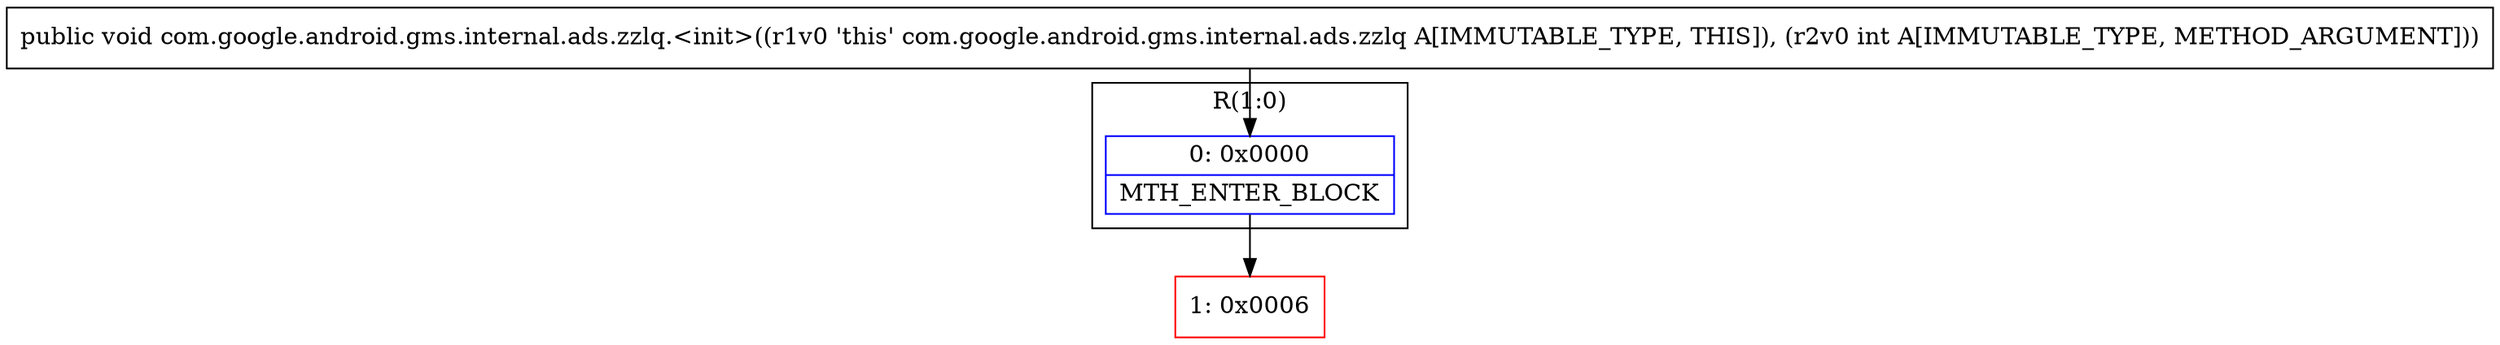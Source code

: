 digraph "CFG forcom.google.android.gms.internal.ads.zzlq.\<init\>(I)V" {
subgraph cluster_Region_1018199884 {
label = "R(1:0)";
node [shape=record,color=blue];
Node_0 [shape=record,label="{0\:\ 0x0000|MTH_ENTER_BLOCK\l}"];
}
Node_1 [shape=record,color=red,label="{1\:\ 0x0006}"];
MethodNode[shape=record,label="{public void com.google.android.gms.internal.ads.zzlq.\<init\>((r1v0 'this' com.google.android.gms.internal.ads.zzlq A[IMMUTABLE_TYPE, THIS]), (r2v0 int A[IMMUTABLE_TYPE, METHOD_ARGUMENT])) }"];
MethodNode -> Node_0;
Node_0 -> Node_1;
}

